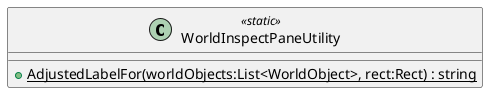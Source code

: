 @startuml
class WorldInspectPaneUtility <<static>> {
    + {static} AdjustedLabelFor(worldObjects:List<WorldObject>, rect:Rect) : string
}
@enduml
